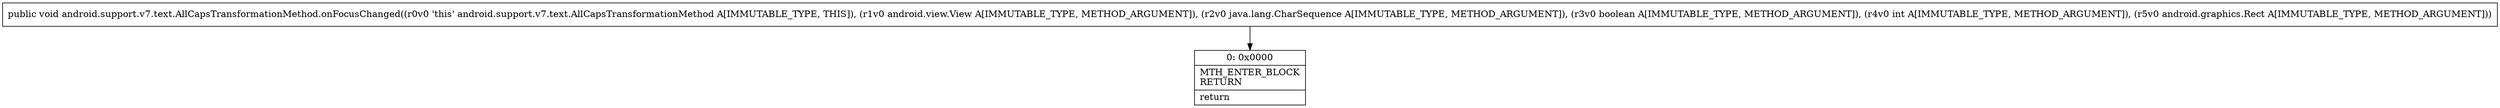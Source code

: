digraph "CFG forandroid.support.v7.text.AllCapsTransformationMethod.onFocusChanged(Landroid\/view\/View;Ljava\/lang\/CharSequence;ZILandroid\/graphics\/Rect;)V" {
Node_0 [shape=record,label="{0\:\ 0x0000|MTH_ENTER_BLOCK\lRETURN\l|return\l}"];
MethodNode[shape=record,label="{public void android.support.v7.text.AllCapsTransformationMethod.onFocusChanged((r0v0 'this' android.support.v7.text.AllCapsTransformationMethod A[IMMUTABLE_TYPE, THIS]), (r1v0 android.view.View A[IMMUTABLE_TYPE, METHOD_ARGUMENT]), (r2v0 java.lang.CharSequence A[IMMUTABLE_TYPE, METHOD_ARGUMENT]), (r3v0 boolean A[IMMUTABLE_TYPE, METHOD_ARGUMENT]), (r4v0 int A[IMMUTABLE_TYPE, METHOD_ARGUMENT]), (r5v0 android.graphics.Rect A[IMMUTABLE_TYPE, METHOD_ARGUMENT])) }"];
MethodNode -> Node_0;
}

